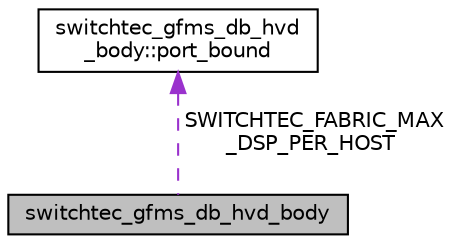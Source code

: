 digraph "switchtec_gfms_db_hvd_body"
{
 // LATEX_PDF_SIZE
  edge [fontname="Helvetica",fontsize="10",labelfontname="Helvetica",labelfontsize="10"];
  node [fontname="Helvetica",fontsize="10",shape=record];
  Node1 [label="switchtec_gfms_db_hvd_body",height=0.2,width=0.4,color="black", fillcolor="grey75", style="filled", fontcolor="black",tooltip=" "];
  Node2 -> Node1 [dir="back",color="darkorchid3",fontsize="10",style="dashed",label=" SWITCHTEC_FABRIC_MAX\l_DSP_PER_HOST" ,fontname="Helvetica"];
  Node2 [label="switchtec_gfms_db_hvd\l_body::port_bound",height=0.2,width=0.4,color="black", fillcolor="white", style="filled",URL="$structswitchtec__gfms__db__hvd__body_1_1port__bound.html",tooltip=" "];
}
